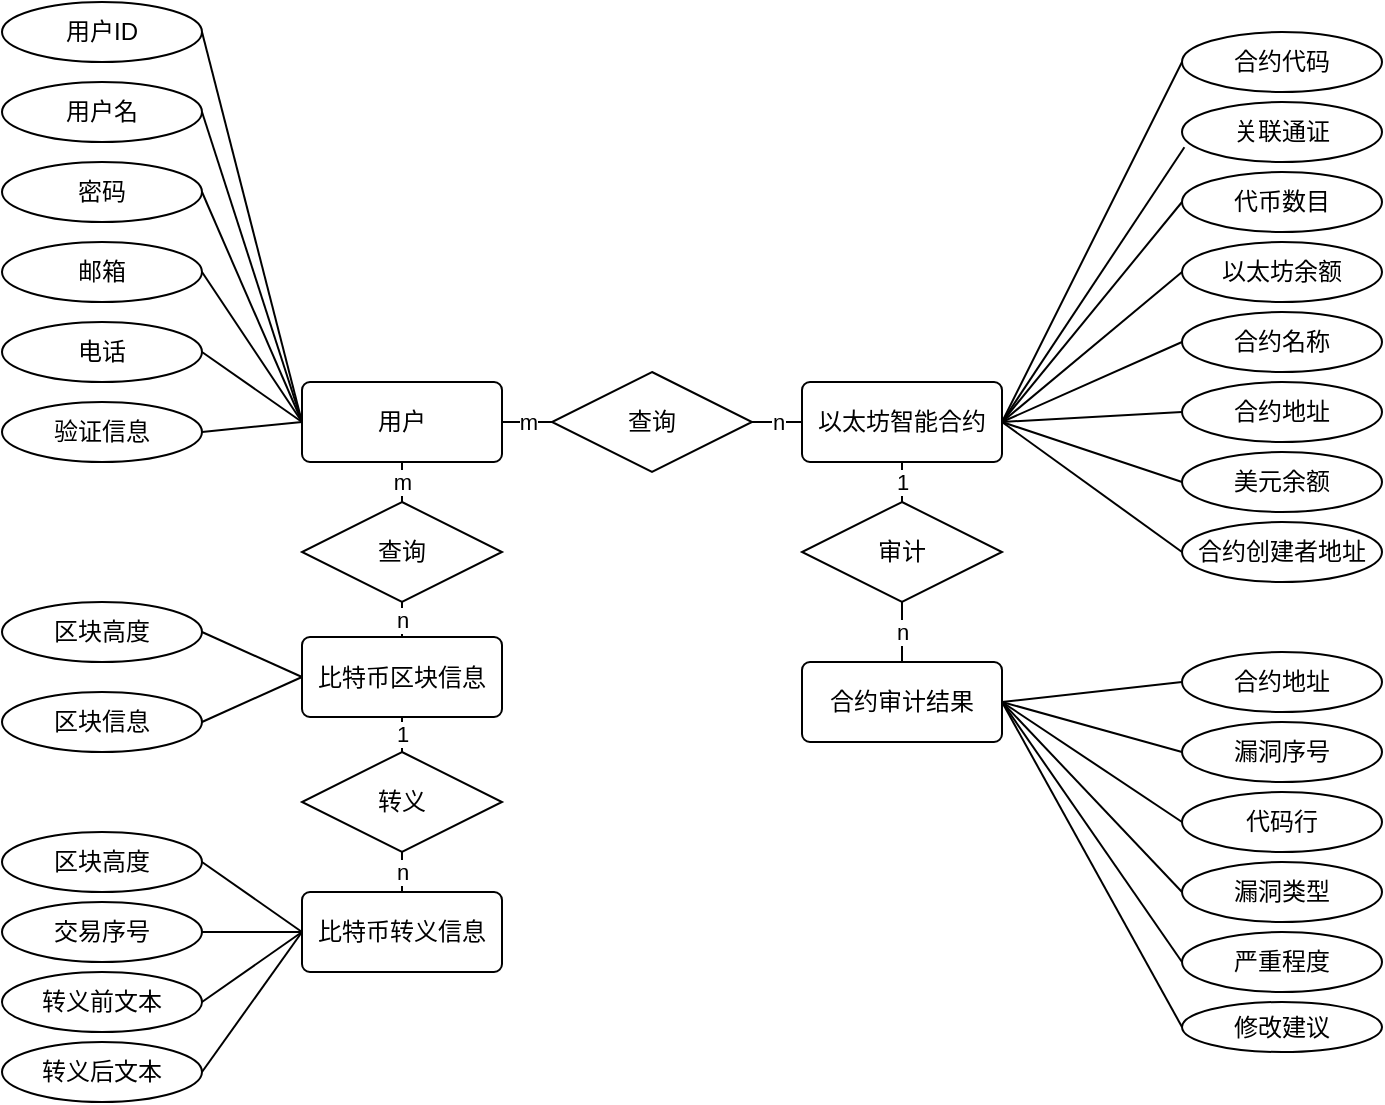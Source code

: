 <mxfile version="14.4.2" type="github">
  <diagram id="R2lEEEUBdFMjLlhIrx00" name="Page-1">
    <mxGraphModel dx="1221" dy="1826" grid="1" gridSize="10" guides="1" tooltips="1" connect="1" arrows="1" fold="1" page="1" pageScale="1" pageWidth="850" pageHeight="1100" math="0" shadow="0" extFonts="Permanent Marker^https://fonts.googleapis.com/css?family=Permanent+Marker">
      <root>
        <mxCell id="0" />
        <mxCell id="1" parent="0" />
        <mxCell id="hVogDAWBeh3BI3Ig1OgH-1" value="用户" style="rounded=1;arcSize=10;whiteSpace=wrap;html=1;align=center;" vertex="1" parent="1">
          <mxGeometry x="230" y="155" width="100" height="40" as="geometry" />
        </mxCell>
        <mxCell id="hVogDAWBeh3BI3Ig1OgH-2" value="用户ID" style="ellipse;whiteSpace=wrap;html=1;align=center;" vertex="1" parent="1">
          <mxGeometry x="80" y="-35" width="100" height="30" as="geometry" />
        </mxCell>
        <mxCell id="hVogDAWBeh3BI3Ig1OgH-3" value="审计" style="rhombus;whiteSpace=wrap;html=1;" vertex="1" parent="1">
          <mxGeometry x="480" y="215" width="100" height="50" as="geometry" />
        </mxCell>
        <mxCell id="hVogDAWBeh3BI3Ig1OgH-4" value="以太坊智能合约" style="rounded=1;arcSize=10;whiteSpace=wrap;html=1;align=center;" vertex="1" parent="1">
          <mxGeometry x="480" y="155" width="100" height="40" as="geometry" />
        </mxCell>
        <mxCell id="hVogDAWBeh3BI3Ig1OgH-5" value="合约审计结果" style="rounded=1;arcSize=10;whiteSpace=wrap;html=1;align=center;" vertex="1" parent="1">
          <mxGeometry x="480" y="295" width="100" height="40" as="geometry" />
        </mxCell>
        <mxCell id="hVogDAWBeh3BI3Ig1OgH-7" value="比特币区块信息" style="rounded=1;arcSize=10;whiteSpace=wrap;html=1;align=center;" vertex="1" parent="1">
          <mxGeometry x="230" y="282.5" width="100" height="40" as="geometry" />
        </mxCell>
        <mxCell id="hVogDAWBeh3BI3Ig1OgH-8" value="比特币转义信息" style="rounded=1;arcSize=10;whiteSpace=wrap;html=1;align=center;" vertex="1" parent="1">
          <mxGeometry x="230" y="410" width="100" height="40" as="geometry" />
        </mxCell>
        <mxCell id="hVogDAWBeh3BI3Ig1OgH-9" value="用户名" style="ellipse;whiteSpace=wrap;html=1;align=center;" vertex="1" parent="1">
          <mxGeometry x="80" y="5" width="100" height="30" as="geometry" />
        </mxCell>
        <mxCell id="hVogDAWBeh3BI3Ig1OgH-10" value="密码" style="ellipse;whiteSpace=wrap;html=1;align=center;" vertex="1" parent="1">
          <mxGeometry x="80" y="45" width="100" height="30" as="geometry" />
        </mxCell>
        <mxCell id="hVogDAWBeh3BI3Ig1OgH-11" value="邮箱" style="ellipse;whiteSpace=wrap;html=1;align=center;" vertex="1" parent="1">
          <mxGeometry x="80" y="85" width="100" height="30" as="geometry" />
        </mxCell>
        <mxCell id="hVogDAWBeh3BI3Ig1OgH-12" value="电话" style="ellipse;whiteSpace=wrap;html=1;align=center;" vertex="1" parent="1">
          <mxGeometry x="80" y="125" width="100" height="30" as="geometry" />
        </mxCell>
        <mxCell id="hVogDAWBeh3BI3Ig1OgH-13" value="验证信息" style="ellipse;whiteSpace=wrap;html=1;align=center;" vertex="1" parent="1">
          <mxGeometry x="80" y="165" width="100" height="30" as="geometry" />
        </mxCell>
        <mxCell id="hVogDAWBeh3BI3Ig1OgH-15" value="" style="endArrow=none;html=1;exitX=1;exitY=0.5;exitDx=0;exitDy=0;entryX=0;entryY=0.5;entryDx=0;entryDy=0;" edge="1" parent="1" source="hVogDAWBeh3BI3Ig1OgH-2" target="hVogDAWBeh3BI3Ig1OgH-1">
          <mxGeometry width="50" height="50" relative="1" as="geometry">
            <mxPoint x="310" y="115" as="sourcePoint" />
            <mxPoint x="360" y="65" as="targetPoint" />
          </mxGeometry>
        </mxCell>
        <mxCell id="hVogDAWBeh3BI3Ig1OgH-16" value="" style="endArrow=none;html=1;exitX=1;exitY=0.5;exitDx=0;exitDy=0;entryX=0;entryY=0.5;entryDx=0;entryDy=0;" edge="1" parent="1" source="hVogDAWBeh3BI3Ig1OgH-9" target="hVogDAWBeh3BI3Ig1OgH-1">
          <mxGeometry width="50" height="50" relative="1" as="geometry">
            <mxPoint x="400" as="sourcePoint" />
            <mxPoint x="480" y="95" as="targetPoint" />
          </mxGeometry>
        </mxCell>
        <mxCell id="hVogDAWBeh3BI3Ig1OgH-17" value="" style="endArrow=none;html=1;exitX=1;exitY=0.5;exitDx=0;exitDy=0;entryX=0;entryY=0.5;entryDx=0;entryDy=0;" edge="1" parent="1" source="hVogDAWBeh3BI3Ig1OgH-10" target="hVogDAWBeh3BI3Ig1OgH-1">
          <mxGeometry width="50" height="50" relative="1" as="geometry">
            <mxPoint x="480" as="sourcePoint" />
            <mxPoint x="560" y="95" as="targetPoint" />
          </mxGeometry>
        </mxCell>
        <mxCell id="hVogDAWBeh3BI3Ig1OgH-18" value="" style="endArrow=none;html=1;exitX=1;exitY=0.5;exitDx=0;exitDy=0;entryX=0;entryY=0.5;entryDx=0;entryDy=0;" edge="1" parent="1" source="hVogDAWBeh3BI3Ig1OgH-12" target="hVogDAWBeh3BI3Ig1OgH-1">
          <mxGeometry width="50" height="50" relative="1" as="geometry">
            <mxPoint x="220" y="182.5" as="sourcePoint" />
            <mxPoint x="300" y="277.5" as="targetPoint" />
          </mxGeometry>
        </mxCell>
        <mxCell id="hVogDAWBeh3BI3Ig1OgH-19" value="" style="endArrow=none;html=1;exitX=1;exitY=0.5;exitDx=0;exitDy=0;entryX=0;entryY=0.5;entryDx=0;entryDy=0;" edge="1" parent="1" source="hVogDAWBeh3BI3Ig1OgH-11" target="hVogDAWBeh3BI3Ig1OgH-1">
          <mxGeometry width="50" height="50" relative="1" as="geometry">
            <mxPoint x="360" y="100" as="sourcePoint" />
            <mxPoint x="660" y="125" as="targetPoint" />
          </mxGeometry>
        </mxCell>
        <mxCell id="hVogDAWBeh3BI3Ig1OgH-20" value="" style="endArrow=none;html=1;exitX=1;exitY=0.5;exitDx=0;exitDy=0;entryX=0;entryY=0.5;entryDx=0;entryDy=0;" edge="1" parent="1" source="hVogDAWBeh3BI3Ig1OgH-13" target="hVogDAWBeh3BI3Ig1OgH-1">
          <mxGeometry width="50" height="50" relative="1" as="geometry">
            <mxPoint x="210" y="200" as="sourcePoint" />
            <mxPoint x="290" y="295" as="targetPoint" />
          </mxGeometry>
        </mxCell>
        <mxCell id="hVogDAWBeh3BI3Ig1OgH-21" value="合约代码" style="ellipse;whiteSpace=wrap;html=1;align=center;" vertex="1" parent="1">
          <mxGeometry x="670" y="-20" width="100" height="30" as="geometry" />
        </mxCell>
        <mxCell id="hVogDAWBeh3BI3Ig1OgH-22" value="代币数目" style="ellipse;whiteSpace=wrap;html=1;align=center;" vertex="1" parent="1">
          <mxGeometry x="670" y="50" width="100" height="30" as="geometry" />
        </mxCell>
        <mxCell id="hVogDAWBeh3BI3Ig1OgH-23" value="关联通证" style="ellipse;whiteSpace=wrap;html=1;align=center;" vertex="1" parent="1">
          <mxGeometry x="670" y="15" width="100" height="30" as="geometry" />
        </mxCell>
        <mxCell id="hVogDAWBeh3BI3Ig1OgH-24" value="合约创建者地址" style="ellipse;whiteSpace=wrap;html=1;align=center;" vertex="1" parent="1">
          <mxGeometry x="670" y="225" width="100" height="30" as="geometry" />
        </mxCell>
        <mxCell id="hVogDAWBeh3BI3Ig1OgH-25" value="美元余额" style="ellipse;whiteSpace=wrap;html=1;align=center;" vertex="1" parent="1">
          <mxGeometry x="670" y="190" width="100" height="30" as="geometry" />
        </mxCell>
        <mxCell id="hVogDAWBeh3BI3Ig1OgH-26" value="以太坊余额" style="ellipse;whiteSpace=wrap;html=1;align=center;" vertex="1" parent="1">
          <mxGeometry x="670" y="85" width="100" height="30" as="geometry" />
        </mxCell>
        <mxCell id="hVogDAWBeh3BI3Ig1OgH-27" value="合约名称" style="ellipse;whiteSpace=wrap;html=1;align=center;" vertex="1" parent="1">
          <mxGeometry x="670" y="120" width="100" height="30" as="geometry" />
        </mxCell>
        <mxCell id="hVogDAWBeh3BI3Ig1OgH-28" value="合约地址" style="ellipse;whiteSpace=wrap;html=1;align=center;" vertex="1" parent="1">
          <mxGeometry x="670" y="155" width="100" height="30" as="geometry" />
        </mxCell>
        <mxCell id="hVogDAWBeh3BI3Ig1OgH-29" value="" style="endArrow=none;html=1;exitX=0;exitY=0.5;exitDx=0;exitDy=0;entryX=1;entryY=0.5;entryDx=0;entryDy=0;" edge="1" parent="1" source="hVogDAWBeh3BI3Ig1OgH-21" target="hVogDAWBeh3BI3Ig1OgH-4">
          <mxGeometry width="50" height="50" relative="1" as="geometry">
            <mxPoint x="510" y="32.5" as="sourcePoint" />
            <mxPoint x="560" y="137.5" as="targetPoint" />
          </mxGeometry>
        </mxCell>
        <mxCell id="hVogDAWBeh3BI3Ig1OgH-31" value="" style="endArrow=none;html=1;exitX=0.012;exitY=0.753;exitDx=0;exitDy=0;entryX=1;entryY=0.5;entryDx=0;entryDy=0;exitPerimeter=0;" edge="1" parent="1" source="hVogDAWBeh3BI3Ig1OgH-23" target="hVogDAWBeh3BI3Ig1OgH-4">
          <mxGeometry width="50" height="50" relative="1" as="geometry">
            <mxPoint x="650" y="102.5" as="sourcePoint" />
            <mxPoint x="480" y="192.5" as="targetPoint" />
          </mxGeometry>
        </mxCell>
        <mxCell id="hVogDAWBeh3BI3Ig1OgH-32" value="" style="endArrow=none;html=1;exitX=0;exitY=0.5;exitDx=0;exitDy=0;entryX=1;entryY=0.5;entryDx=0;entryDy=0;" edge="1" parent="1" source="hVogDAWBeh3BI3Ig1OgH-22" target="hVogDAWBeh3BI3Ig1OgH-4">
          <mxGeometry width="50" height="50" relative="1" as="geometry">
            <mxPoint x="630" y="122.5" as="sourcePoint" />
            <mxPoint x="460" y="212.5" as="targetPoint" />
          </mxGeometry>
        </mxCell>
        <mxCell id="hVogDAWBeh3BI3Ig1OgH-33" value="" style="endArrow=none;html=1;exitX=0;exitY=0.5;exitDx=0;exitDy=0;entryX=1;entryY=0.5;entryDx=0;entryDy=0;" edge="1" parent="1" source="hVogDAWBeh3BI3Ig1OgH-26" target="hVogDAWBeh3BI3Ig1OgH-4">
          <mxGeometry width="50" height="50" relative="1" as="geometry">
            <mxPoint x="600" y="152.5" as="sourcePoint" />
            <mxPoint x="430" y="242.5" as="targetPoint" />
          </mxGeometry>
        </mxCell>
        <mxCell id="hVogDAWBeh3BI3Ig1OgH-34" value="" style="endArrow=none;html=1;exitX=0;exitY=0.5;exitDx=0;exitDy=0;entryX=1;entryY=0.5;entryDx=0;entryDy=0;" edge="1" parent="1" source="hVogDAWBeh3BI3Ig1OgH-27" target="hVogDAWBeh3BI3Ig1OgH-4">
          <mxGeometry width="50" height="50" relative="1" as="geometry">
            <mxPoint x="590" y="177.5" as="sourcePoint" />
            <mxPoint x="420" y="267.5" as="targetPoint" />
          </mxGeometry>
        </mxCell>
        <mxCell id="hVogDAWBeh3BI3Ig1OgH-35" value="" style="endArrow=none;html=1;exitX=0;exitY=0.5;exitDx=0;exitDy=0;entryX=1;entryY=0.5;entryDx=0;entryDy=0;" edge="1" parent="1" source="hVogDAWBeh3BI3Ig1OgH-28" target="hVogDAWBeh3BI3Ig1OgH-4">
          <mxGeometry width="50" height="50" relative="1" as="geometry">
            <mxPoint x="535" y="197.5" as="sourcePoint" />
            <mxPoint x="365" y="287.5" as="targetPoint" />
          </mxGeometry>
        </mxCell>
        <mxCell id="hVogDAWBeh3BI3Ig1OgH-36" value="" style="endArrow=none;html=1;exitX=0;exitY=0.5;exitDx=0;exitDy=0;entryX=1;entryY=0.5;entryDx=0;entryDy=0;" edge="1" parent="1" source="hVogDAWBeh3BI3Ig1OgH-25" target="hVogDAWBeh3BI3Ig1OgH-4">
          <mxGeometry width="50" height="50" relative="1" as="geometry">
            <mxPoint x="510" y="217.5" as="sourcePoint" />
            <mxPoint x="340" y="307.5" as="targetPoint" />
          </mxGeometry>
        </mxCell>
        <mxCell id="hVogDAWBeh3BI3Ig1OgH-37" value="" style="endArrow=none;html=1;exitX=0;exitY=0.5;exitDx=0;exitDy=0;entryX=1;entryY=0.5;entryDx=0;entryDy=0;" edge="1" parent="1" source="hVogDAWBeh3BI3Ig1OgH-24" target="hVogDAWBeh3BI3Ig1OgH-4">
          <mxGeometry width="50" height="50" relative="1" as="geometry">
            <mxPoint x="680" y="192.5" as="sourcePoint" />
            <mxPoint x="470" y="307.5" as="targetPoint" />
          </mxGeometry>
        </mxCell>
        <mxCell id="hVogDAWBeh3BI3Ig1OgH-38" value="查询" style="rhombus;whiteSpace=wrap;html=1;" vertex="1" parent="1">
          <mxGeometry x="355" y="150" width="100" height="50" as="geometry" />
        </mxCell>
        <mxCell id="hVogDAWBeh3BI3Ig1OgH-39" value="查询" style="rhombus;whiteSpace=wrap;html=1;" vertex="1" parent="1">
          <mxGeometry x="230" y="215" width="100" height="50" as="geometry" />
        </mxCell>
        <mxCell id="hVogDAWBeh3BI3Ig1OgH-40" value="转义" style="rhombus;whiteSpace=wrap;html=1;" vertex="1" parent="1">
          <mxGeometry x="230" y="340" width="100" height="50" as="geometry" />
        </mxCell>
        <mxCell id="hVogDAWBeh3BI3Ig1OgH-42" value="m" style="endArrow=none;html=1;exitX=1;exitY=0.5;exitDx=0;exitDy=0;entryX=0;entryY=0.5;entryDx=0;entryDy=0;" edge="1" parent="1" source="hVogDAWBeh3BI3Ig1OgH-1" target="hVogDAWBeh3BI3Ig1OgH-38">
          <mxGeometry width="50" height="50" relative="1" as="geometry">
            <mxPoint x="240" y="370" as="sourcePoint" />
            <mxPoint x="290" y="320" as="targetPoint" />
          </mxGeometry>
        </mxCell>
        <mxCell id="hVogDAWBeh3BI3Ig1OgH-43" value="n" style="endArrow=none;html=1;entryX=0;entryY=0.5;entryDx=0;entryDy=0;exitX=1;exitY=0.5;exitDx=0;exitDy=0;" edge="1" parent="1" source="hVogDAWBeh3BI3Ig1OgH-38" target="hVogDAWBeh3BI3Ig1OgH-4">
          <mxGeometry width="50" height="50" relative="1" as="geometry">
            <mxPoint x="455" y="175" as="sourcePoint" />
            <mxPoint x="480" y="175" as="targetPoint" />
          </mxGeometry>
        </mxCell>
        <mxCell id="hVogDAWBeh3BI3Ig1OgH-44" value="1" style="endArrow=none;html=1;entryX=0.5;entryY=1;entryDx=0;entryDy=0;exitX=0.5;exitY=0;exitDx=0;exitDy=0;" edge="1" parent="1" source="hVogDAWBeh3BI3Ig1OgH-3" target="hVogDAWBeh3BI3Ig1OgH-4">
          <mxGeometry width="50" height="50" relative="1" as="geometry">
            <mxPoint x="465" y="185" as="sourcePoint" />
            <mxPoint x="490" y="185" as="targetPoint" />
          </mxGeometry>
        </mxCell>
        <mxCell id="hVogDAWBeh3BI3Ig1OgH-45" value="n" style="endArrow=none;html=1;entryX=0.5;entryY=0;entryDx=0;entryDy=0;exitX=0.5;exitY=1;exitDx=0;exitDy=0;" edge="1" parent="1" source="hVogDAWBeh3BI3Ig1OgH-3" target="hVogDAWBeh3BI3Ig1OgH-5">
          <mxGeometry width="50" height="50" relative="1" as="geometry">
            <mxPoint x="475" y="195" as="sourcePoint" />
            <mxPoint x="500" y="195" as="targetPoint" />
          </mxGeometry>
        </mxCell>
        <mxCell id="hVogDAWBeh3BI3Ig1OgH-46" value="n" style="endArrow=none;html=1;entryX=0.5;entryY=1;entryDx=0;entryDy=0;exitX=0.5;exitY=0;exitDx=0;exitDy=0;" edge="1" parent="1" source="hVogDAWBeh3BI3Ig1OgH-7" target="hVogDAWBeh3BI3Ig1OgH-39">
          <mxGeometry width="50" height="50" relative="1" as="geometry">
            <mxPoint x="540" y="225" as="sourcePoint" />
            <mxPoint x="540" y="205" as="targetPoint" />
          </mxGeometry>
        </mxCell>
        <mxCell id="hVogDAWBeh3BI3Ig1OgH-47" value="m" style="endArrow=none;html=1;entryX=0.5;entryY=1;entryDx=0;entryDy=0;exitX=0.5;exitY=0;exitDx=0;exitDy=0;" edge="1" parent="1" source="hVogDAWBeh3BI3Ig1OgH-39" target="hVogDAWBeh3BI3Ig1OgH-1">
          <mxGeometry width="50" height="50" relative="1" as="geometry">
            <mxPoint x="550" y="235" as="sourcePoint" />
            <mxPoint x="550" y="215" as="targetPoint" />
          </mxGeometry>
        </mxCell>
        <mxCell id="hVogDAWBeh3BI3Ig1OgH-48" value="1" style="endArrow=none;html=1;entryX=0.5;entryY=1;entryDx=0;entryDy=0;exitX=0.5;exitY=0;exitDx=0;exitDy=0;" edge="1" parent="1" source="hVogDAWBeh3BI3Ig1OgH-40" target="hVogDAWBeh3BI3Ig1OgH-7">
          <mxGeometry width="50" height="50" relative="1" as="geometry">
            <mxPoint x="290" y="292.5" as="sourcePoint" />
            <mxPoint x="290" y="275" as="targetPoint" />
          </mxGeometry>
        </mxCell>
        <mxCell id="hVogDAWBeh3BI3Ig1OgH-49" value="n" style="endArrow=none;html=1;entryX=0.5;entryY=1;entryDx=0;entryDy=0;exitX=0.5;exitY=0;exitDx=0;exitDy=0;" edge="1" parent="1" source="hVogDAWBeh3BI3Ig1OgH-8" target="hVogDAWBeh3BI3Ig1OgH-40">
          <mxGeometry width="50" height="50" relative="1" as="geometry">
            <mxPoint x="300" y="302.5" as="sourcePoint" />
            <mxPoint x="300" y="285" as="targetPoint" />
          </mxGeometry>
        </mxCell>
        <mxCell id="hVogDAWBeh3BI3Ig1OgH-51" value="合约地址" style="ellipse;whiteSpace=wrap;html=1;align=center;" vertex="1" parent="1">
          <mxGeometry x="670" y="290" width="100" height="30" as="geometry" />
        </mxCell>
        <mxCell id="hVogDAWBeh3BI3Ig1OgH-52" value="漏洞序号" style="ellipse;whiteSpace=wrap;html=1;align=center;" vertex="1" parent="1">
          <mxGeometry x="670" y="325" width="100" height="30" as="geometry" />
        </mxCell>
        <mxCell id="hVogDAWBeh3BI3Ig1OgH-53" value="代码行" style="ellipse;whiteSpace=wrap;html=1;align=center;" vertex="1" parent="1">
          <mxGeometry x="670" y="360" width="100" height="30" as="geometry" />
        </mxCell>
        <mxCell id="hVogDAWBeh3BI3Ig1OgH-54" value="漏洞类型" style="ellipse;whiteSpace=wrap;html=1;align=center;" vertex="1" parent="1">
          <mxGeometry x="670" y="395" width="100" height="30" as="geometry" />
        </mxCell>
        <mxCell id="hVogDAWBeh3BI3Ig1OgH-55" value="严重程度" style="ellipse;whiteSpace=wrap;html=1;align=center;" vertex="1" parent="1">
          <mxGeometry x="670" y="430" width="100" height="30" as="geometry" />
        </mxCell>
        <mxCell id="hVogDAWBeh3BI3Ig1OgH-56" value="修改建议" style="ellipse;whiteSpace=wrap;html=1;align=center;" vertex="1" parent="1">
          <mxGeometry x="670" y="465" width="100" height="25" as="geometry" />
        </mxCell>
        <mxCell id="hVogDAWBeh3BI3Ig1OgH-57" value="区块高度" style="ellipse;whiteSpace=wrap;html=1;align=center;" vertex="1" parent="1">
          <mxGeometry x="80" y="265" width="100" height="30" as="geometry" />
        </mxCell>
        <mxCell id="hVogDAWBeh3BI3Ig1OgH-58" value="区块信息" style="ellipse;whiteSpace=wrap;html=1;align=center;" vertex="1" parent="1">
          <mxGeometry x="80" y="310" width="100" height="30" as="geometry" />
        </mxCell>
        <mxCell id="hVogDAWBeh3BI3Ig1OgH-59" value="转义后文本" style="ellipse;whiteSpace=wrap;html=1;align=center;" vertex="1" parent="1">
          <mxGeometry x="80" y="485" width="100" height="30" as="geometry" />
        </mxCell>
        <mxCell id="hVogDAWBeh3BI3Ig1OgH-60" value="转义前文本" style="ellipse;whiteSpace=wrap;html=1;align=center;" vertex="1" parent="1">
          <mxGeometry x="80" y="450" width="100" height="30" as="geometry" />
        </mxCell>
        <mxCell id="hVogDAWBeh3BI3Ig1OgH-61" value="交易序号" style="ellipse;whiteSpace=wrap;html=1;align=center;" vertex="1" parent="1">
          <mxGeometry x="80" y="415" width="100" height="30" as="geometry" />
        </mxCell>
        <mxCell id="hVogDAWBeh3BI3Ig1OgH-62" value="区块高度" style="ellipse;whiteSpace=wrap;html=1;align=center;" vertex="1" parent="1">
          <mxGeometry x="80" y="380" width="100" height="30" as="geometry" />
        </mxCell>
        <mxCell id="hVogDAWBeh3BI3Ig1OgH-63" value="" style="endArrow=none;html=1;exitX=1;exitY=0.5;exitDx=0;exitDy=0;entryX=0;entryY=0.5;entryDx=0;entryDy=0;" edge="1" parent="1" source="hVogDAWBeh3BI3Ig1OgH-57" target="hVogDAWBeh3BI3Ig1OgH-7">
          <mxGeometry width="50" height="50" relative="1" as="geometry">
            <mxPoint x="400" y="385.0" as="sourcePoint" />
            <mxPoint x="450" y="380.0" as="targetPoint" />
          </mxGeometry>
        </mxCell>
        <mxCell id="hVogDAWBeh3BI3Ig1OgH-64" value="" style="endArrow=none;html=1;exitX=1;exitY=0.5;exitDx=0;exitDy=0;entryX=0;entryY=0.5;entryDx=0;entryDy=0;" edge="1" parent="1" source="hVogDAWBeh3BI3Ig1OgH-58" target="hVogDAWBeh3BI3Ig1OgH-7">
          <mxGeometry width="50" height="50" relative="1" as="geometry">
            <mxPoint x="200" y="200.0" as="sourcePoint" />
            <mxPoint x="250" y="195.0" as="targetPoint" />
          </mxGeometry>
        </mxCell>
        <mxCell id="hVogDAWBeh3BI3Ig1OgH-65" value="" style="endArrow=none;html=1;exitX=1;exitY=0.5;exitDx=0;exitDy=0;entryX=0;entryY=0.5;entryDx=0;entryDy=0;" edge="1" parent="1" source="hVogDAWBeh3BI3Ig1OgH-62" target="hVogDAWBeh3BI3Ig1OgH-8">
          <mxGeometry width="50" height="50" relative="1" as="geometry">
            <mxPoint x="210" y="210.0" as="sourcePoint" />
            <mxPoint x="260" y="205.0" as="targetPoint" />
          </mxGeometry>
        </mxCell>
        <mxCell id="hVogDAWBeh3BI3Ig1OgH-66" value="" style="endArrow=none;html=1;exitX=1;exitY=0.5;exitDx=0;exitDy=0;entryX=0;entryY=0.5;entryDx=0;entryDy=0;" edge="1" parent="1" source="hVogDAWBeh3BI3Ig1OgH-61" target="hVogDAWBeh3BI3Ig1OgH-8">
          <mxGeometry width="50" height="50" relative="1" as="geometry">
            <mxPoint x="220" y="220.0" as="sourcePoint" />
            <mxPoint x="270" y="215.0" as="targetPoint" />
          </mxGeometry>
        </mxCell>
        <mxCell id="hVogDAWBeh3BI3Ig1OgH-67" value="" style="endArrow=none;html=1;exitX=1;exitY=0.5;exitDx=0;exitDy=0;" edge="1" parent="1" source="hVogDAWBeh3BI3Ig1OgH-60">
          <mxGeometry width="50" height="50" relative="1" as="geometry">
            <mxPoint x="230" y="230.0" as="sourcePoint" />
            <mxPoint x="230" y="430" as="targetPoint" />
          </mxGeometry>
        </mxCell>
        <mxCell id="hVogDAWBeh3BI3Ig1OgH-68" value="" style="endArrow=none;html=1;exitX=1;exitY=0.5;exitDx=0;exitDy=0;entryX=0;entryY=0.5;entryDx=0;entryDy=0;" edge="1" parent="1" source="hVogDAWBeh3BI3Ig1OgH-59" target="hVogDAWBeh3BI3Ig1OgH-8">
          <mxGeometry width="50" height="50" relative="1" as="geometry">
            <mxPoint x="240" y="240.0" as="sourcePoint" />
            <mxPoint x="290" y="235.0" as="targetPoint" />
          </mxGeometry>
        </mxCell>
        <mxCell id="hVogDAWBeh3BI3Ig1OgH-69" value="" style="endArrow=none;html=1;exitX=1;exitY=0.5;exitDx=0;exitDy=0;entryX=0;entryY=0.5;entryDx=0;entryDy=0;" edge="1" parent="1" source="hVogDAWBeh3BI3Ig1OgH-5" target="hVogDAWBeh3BI3Ig1OgH-51">
          <mxGeometry width="50" height="50" relative="1" as="geometry">
            <mxPoint x="190" y="335.0" as="sourcePoint" />
            <mxPoint x="240" y="312.5" as="targetPoint" />
          </mxGeometry>
        </mxCell>
        <mxCell id="hVogDAWBeh3BI3Ig1OgH-74" value="" style="endArrow=none;html=1;exitX=1;exitY=0.5;exitDx=0;exitDy=0;entryX=0;entryY=0.5;entryDx=0;entryDy=0;" edge="1" parent="1" source="hVogDAWBeh3BI3Ig1OgH-5" target="hVogDAWBeh3BI3Ig1OgH-56">
          <mxGeometry width="50" height="50" relative="1" as="geometry">
            <mxPoint x="240" y="385.0" as="sourcePoint" />
            <mxPoint x="290" y="362.5" as="targetPoint" />
          </mxGeometry>
        </mxCell>
        <mxCell id="hVogDAWBeh3BI3Ig1OgH-75" value="" style="endArrow=none;html=1;exitX=1;exitY=0.5;exitDx=0;exitDy=0;entryX=0;entryY=0.5;entryDx=0;entryDy=0;" edge="1" parent="1" source="hVogDAWBeh3BI3Ig1OgH-5" target="hVogDAWBeh3BI3Ig1OgH-52">
          <mxGeometry width="50" height="50" relative="1" as="geometry">
            <mxPoint x="590" y="325.0" as="sourcePoint" />
            <mxPoint x="680" y="315.0" as="targetPoint" />
          </mxGeometry>
        </mxCell>
        <mxCell id="hVogDAWBeh3BI3Ig1OgH-76" value="" style="endArrow=none;html=1;exitX=1;exitY=0.5;exitDx=0;exitDy=0;entryX=0;entryY=0.5;entryDx=0;entryDy=0;" edge="1" parent="1" source="hVogDAWBeh3BI3Ig1OgH-5" target="hVogDAWBeh3BI3Ig1OgH-53">
          <mxGeometry width="50" height="50" relative="1" as="geometry">
            <mxPoint x="600" y="335.0" as="sourcePoint" />
            <mxPoint x="690" y="325.0" as="targetPoint" />
          </mxGeometry>
        </mxCell>
        <mxCell id="hVogDAWBeh3BI3Ig1OgH-77" value="" style="endArrow=none;html=1;exitX=1;exitY=0.5;exitDx=0;exitDy=0;entryX=0;entryY=0.5;entryDx=0;entryDy=0;" edge="1" parent="1" source="hVogDAWBeh3BI3Ig1OgH-5" target="hVogDAWBeh3BI3Ig1OgH-54">
          <mxGeometry width="50" height="50" relative="1" as="geometry">
            <mxPoint x="610" y="345.0" as="sourcePoint" />
            <mxPoint x="700" y="335.0" as="targetPoint" />
          </mxGeometry>
        </mxCell>
        <mxCell id="hVogDAWBeh3BI3Ig1OgH-78" value="" style="endArrow=none;html=1;exitX=1;exitY=0.5;exitDx=0;exitDy=0;entryX=0;entryY=0.5;entryDx=0;entryDy=0;" edge="1" parent="1" source="hVogDAWBeh3BI3Ig1OgH-5" target="hVogDAWBeh3BI3Ig1OgH-55">
          <mxGeometry width="50" height="50" relative="1" as="geometry">
            <mxPoint x="620" y="355.0" as="sourcePoint" />
            <mxPoint x="710" y="345.0" as="targetPoint" />
          </mxGeometry>
        </mxCell>
      </root>
    </mxGraphModel>
  </diagram>
</mxfile>
